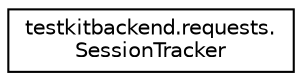 digraph "Graphical Class Hierarchy"
{
 // LATEX_PDF_SIZE
  edge [fontname="Helvetica",fontsize="10",labelfontname="Helvetica",labelfontsize="10"];
  node [fontname="Helvetica",fontsize="10",shape=record];
  rankdir="LR";
  Node0 [label="testkitbackend.requests.\lSessionTracker",height=0.2,width=0.4,color="black", fillcolor="white", style="filled",URL="$classtestkitbackend_1_1requests_1_1_session_tracker.html",tooltip=" "];
}
